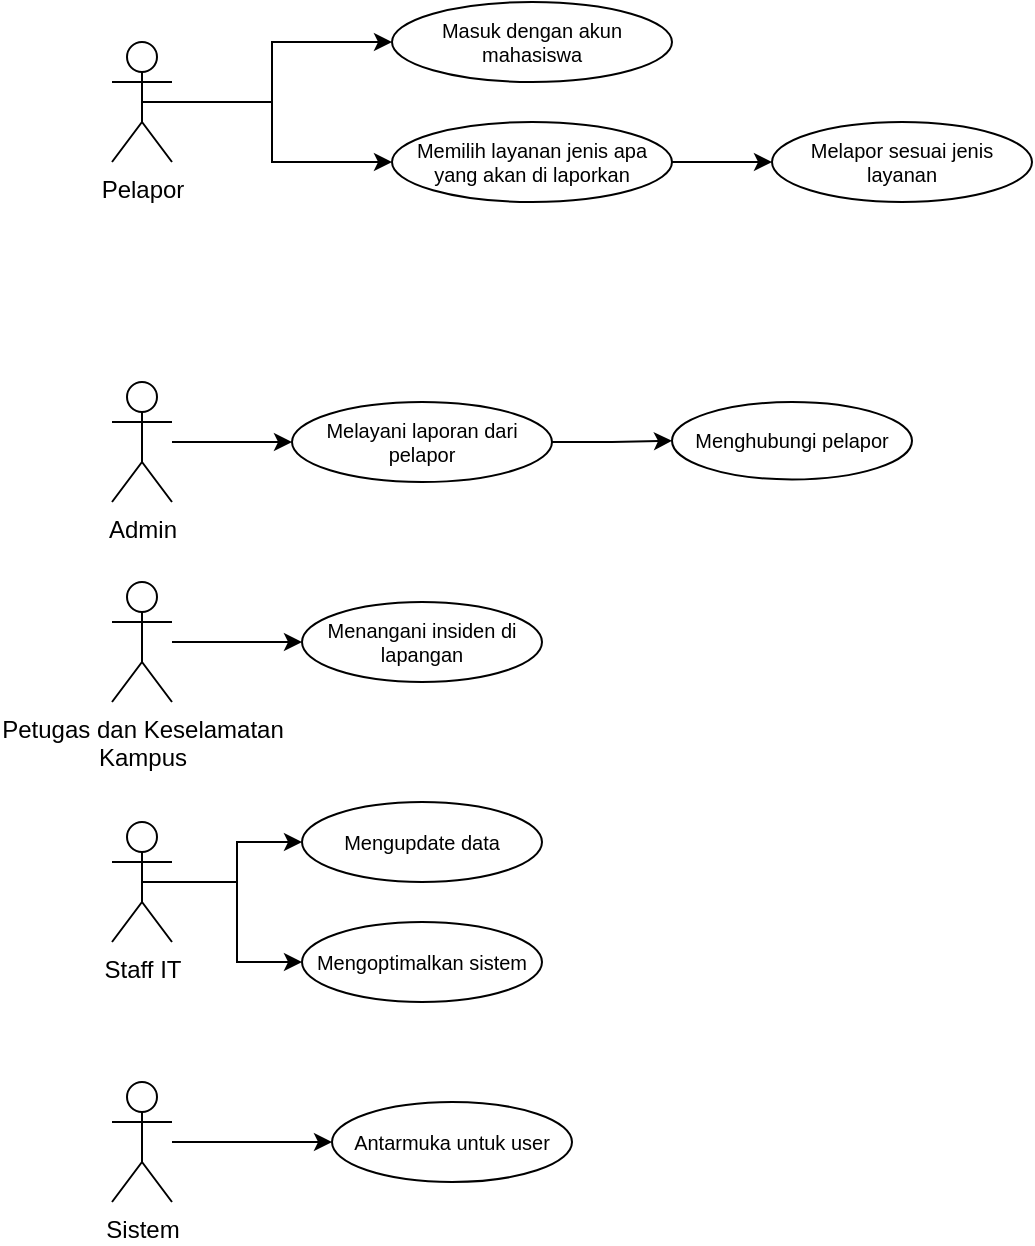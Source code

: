 <mxfile version="24.2.7" type="github">
  <diagram id="R2lEEEUBdFMjLlhIrx00" name="Page-1">
    <mxGraphModel dx="1100" dy="604" grid="1" gridSize="10" guides="1" tooltips="1" connect="1" arrows="1" fold="1" page="1" pageScale="1" pageWidth="850" pageHeight="1100" math="0" shadow="0" extFonts="Permanent Marker^https://fonts.googleapis.com/css?family=Permanent+Marker">
      <root>
        <mxCell id="0" />
        <mxCell id="1" parent="0" />
        <mxCell id="wspyYY5lOrszen_PpqKe-10" style="edgeStyle=orthogonalEdgeStyle;rounded=0;orthogonalLoop=1;jettySize=auto;html=1;" edge="1" parent="1" source="wspyYY5lOrszen_PpqKe-2">
          <mxGeometry relative="1" as="geometry">
            <mxPoint x="200" y="70" as="targetPoint" />
            <Array as="points">
              <mxPoint x="140" y="100" />
              <mxPoint x="140" y="70" />
            </Array>
          </mxGeometry>
        </mxCell>
        <mxCell id="wspyYY5lOrszen_PpqKe-11" style="edgeStyle=orthogonalEdgeStyle;rounded=0;orthogonalLoop=1;jettySize=auto;html=1;exitX=0.5;exitY=0.5;exitDx=0;exitDy=0;exitPerimeter=0;" edge="1" parent="1" source="wspyYY5lOrszen_PpqKe-2">
          <mxGeometry relative="1" as="geometry">
            <mxPoint x="200" y="130" as="targetPoint" />
            <Array as="points">
              <mxPoint x="140" y="100" />
              <mxPoint x="140" y="130" />
            </Array>
          </mxGeometry>
        </mxCell>
        <mxCell id="wspyYY5lOrszen_PpqKe-2" value="Pelapor" style="shape=umlActor;verticalLabelPosition=bottom;verticalAlign=top;html=1;outlineConnect=0;" vertex="1" parent="1">
          <mxGeometry x="60" y="70" width="30" height="60" as="geometry" />
        </mxCell>
        <mxCell id="wspyYY5lOrszen_PpqKe-17" style="edgeStyle=orthogonalEdgeStyle;rounded=0;orthogonalLoop=1;jettySize=auto;html=1;" edge="1" parent="1" source="wspyYY5lOrszen_PpqKe-4" target="wspyYY5lOrszen_PpqKe-18">
          <mxGeometry relative="1" as="geometry">
            <mxPoint x="160" y="270" as="targetPoint" />
          </mxGeometry>
        </mxCell>
        <mxCell id="wspyYY5lOrszen_PpqKe-4" value="Admin" style="shape=umlActor;verticalLabelPosition=bottom;verticalAlign=top;html=1;outlineConnect=0;" vertex="1" parent="1">
          <mxGeometry x="60" y="240" width="30" height="60" as="geometry" />
        </mxCell>
        <mxCell id="wspyYY5lOrszen_PpqKe-21" style="edgeStyle=orthogonalEdgeStyle;rounded=0;orthogonalLoop=1;jettySize=auto;html=1;" edge="1" parent="1" source="wspyYY5lOrszen_PpqKe-5" target="wspyYY5lOrszen_PpqKe-22">
          <mxGeometry relative="1" as="geometry">
            <mxPoint x="160" y="370" as="targetPoint" />
          </mxGeometry>
        </mxCell>
        <mxCell id="wspyYY5lOrszen_PpqKe-5" value="&lt;div&gt;Petugas dan Keselamatan&lt;/div&gt;&lt;div&gt;Kampus&lt;br&gt;&lt;/div&gt;" style="shape=umlActor;verticalLabelPosition=bottom;verticalAlign=top;html=1;outlineConnect=0;" vertex="1" parent="1">
          <mxGeometry x="60" y="340" width="30" height="60" as="geometry" />
        </mxCell>
        <mxCell id="wspyYY5lOrszen_PpqKe-23" style="edgeStyle=orthogonalEdgeStyle;rounded=0;orthogonalLoop=1;jettySize=auto;html=1;" edge="1" parent="1" source="wspyYY5lOrszen_PpqKe-6" target="wspyYY5lOrszen_PpqKe-24">
          <mxGeometry relative="1" as="geometry">
            <mxPoint x="160" y="460" as="targetPoint" />
          </mxGeometry>
        </mxCell>
        <mxCell id="wspyYY5lOrszen_PpqKe-25" style="edgeStyle=orthogonalEdgeStyle;rounded=0;orthogonalLoop=1;jettySize=auto;html=1;exitX=0.5;exitY=0.5;exitDx=0;exitDy=0;exitPerimeter=0;" edge="1" parent="1" source="wspyYY5lOrszen_PpqKe-6" target="wspyYY5lOrszen_PpqKe-26">
          <mxGeometry relative="1" as="geometry">
            <mxPoint x="150" y="520" as="targetPoint" />
          </mxGeometry>
        </mxCell>
        <mxCell id="wspyYY5lOrszen_PpqKe-6" value="Staff IT" style="shape=umlActor;verticalLabelPosition=bottom;verticalAlign=top;html=1;outlineConnect=0;" vertex="1" parent="1">
          <mxGeometry x="60" y="460" width="30" height="60" as="geometry" />
        </mxCell>
        <mxCell id="wspyYY5lOrszen_PpqKe-27" style="edgeStyle=orthogonalEdgeStyle;rounded=0;orthogonalLoop=1;jettySize=auto;html=1;" edge="1" parent="1" source="wspyYY5lOrszen_PpqKe-8" target="wspyYY5lOrszen_PpqKe-28">
          <mxGeometry relative="1" as="geometry">
            <mxPoint x="160" y="620" as="targetPoint" />
          </mxGeometry>
        </mxCell>
        <mxCell id="wspyYY5lOrszen_PpqKe-8" value="Sistem" style="shape=umlActor;verticalLabelPosition=bottom;verticalAlign=top;html=1;outlineConnect=0;" vertex="1" parent="1">
          <mxGeometry x="60" y="590" width="30" height="60" as="geometry" />
        </mxCell>
        <mxCell id="wspyYY5lOrszen_PpqKe-12" value="Masuk dengan akun mahasiswa" style="ellipse;whiteSpace=wrap;html=1;fontSize=10;" vertex="1" parent="1">
          <mxGeometry x="200" y="50" width="140" height="40" as="geometry" />
        </mxCell>
        <mxCell id="wspyYY5lOrszen_PpqKe-15" style="edgeStyle=orthogonalEdgeStyle;rounded=0;orthogonalLoop=1;jettySize=auto;html=1;" edge="1" parent="1" source="wspyYY5lOrszen_PpqKe-14">
          <mxGeometry relative="1" as="geometry">
            <mxPoint x="390" y="130" as="targetPoint" />
          </mxGeometry>
        </mxCell>
        <mxCell id="wspyYY5lOrszen_PpqKe-14" value="Memilih layanan jenis apa yang akan di laporkan" style="ellipse;whiteSpace=wrap;html=1;fontSize=10;" vertex="1" parent="1">
          <mxGeometry x="200" y="110" width="140" height="40" as="geometry" />
        </mxCell>
        <mxCell id="wspyYY5lOrszen_PpqKe-16" value="Melapor sesuai jenis layanan" style="ellipse;whiteSpace=wrap;html=1;fontSize=10;" vertex="1" parent="1">
          <mxGeometry x="390" y="110" width="130" height="40" as="geometry" />
        </mxCell>
        <mxCell id="wspyYY5lOrszen_PpqKe-19" style="edgeStyle=orthogonalEdgeStyle;rounded=0;orthogonalLoop=1;jettySize=auto;html=1;" edge="1" parent="1" source="wspyYY5lOrszen_PpqKe-18" target="wspyYY5lOrszen_PpqKe-20">
          <mxGeometry relative="1" as="geometry">
            <mxPoint x="330" y="270" as="targetPoint" />
          </mxGeometry>
        </mxCell>
        <mxCell id="wspyYY5lOrszen_PpqKe-18" value="Melayani laporan dari pelapor" style="ellipse;whiteSpace=wrap;html=1;fontSize=10;" vertex="1" parent="1">
          <mxGeometry x="150" y="250" width="130" height="40" as="geometry" />
        </mxCell>
        <mxCell id="wspyYY5lOrszen_PpqKe-20" value="Menghubungi pelapor" style="ellipse;whiteSpace=wrap;html=1;fontSize=10;" vertex="1" parent="1">
          <mxGeometry x="340" y="250" width="120" height="38.75" as="geometry" />
        </mxCell>
        <mxCell id="wspyYY5lOrszen_PpqKe-22" value="Menangani insiden di lapangan" style="ellipse;whiteSpace=wrap;html=1;fontSize=10;" vertex="1" parent="1">
          <mxGeometry x="155" y="350" width="120" height="40" as="geometry" />
        </mxCell>
        <mxCell id="wspyYY5lOrszen_PpqKe-24" value="Mengupdate data" style="ellipse;whiteSpace=wrap;html=1;fontSize=10;" vertex="1" parent="1">
          <mxGeometry x="155" y="450" width="120" height="40" as="geometry" />
        </mxCell>
        <mxCell id="wspyYY5lOrszen_PpqKe-26" value="Mengoptimalkan sistem" style="ellipse;whiteSpace=wrap;html=1;fontSize=10;" vertex="1" parent="1">
          <mxGeometry x="155" y="510" width="120" height="40" as="geometry" />
        </mxCell>
        <mxCell id="wspyYY5lOrszen_PpqKe-28" value="Antarmuka untuk user " style="ellipse;whiteSpace=wrap;html=1;fontSize=10;" vertex="1" parent="1">
          <mxGeometry x="170" y="600" width="120" height="40" as="geometry" />
        </mxCell>
      </root>
    </mxGraphModel>
  </diagram>
</mxfile>
